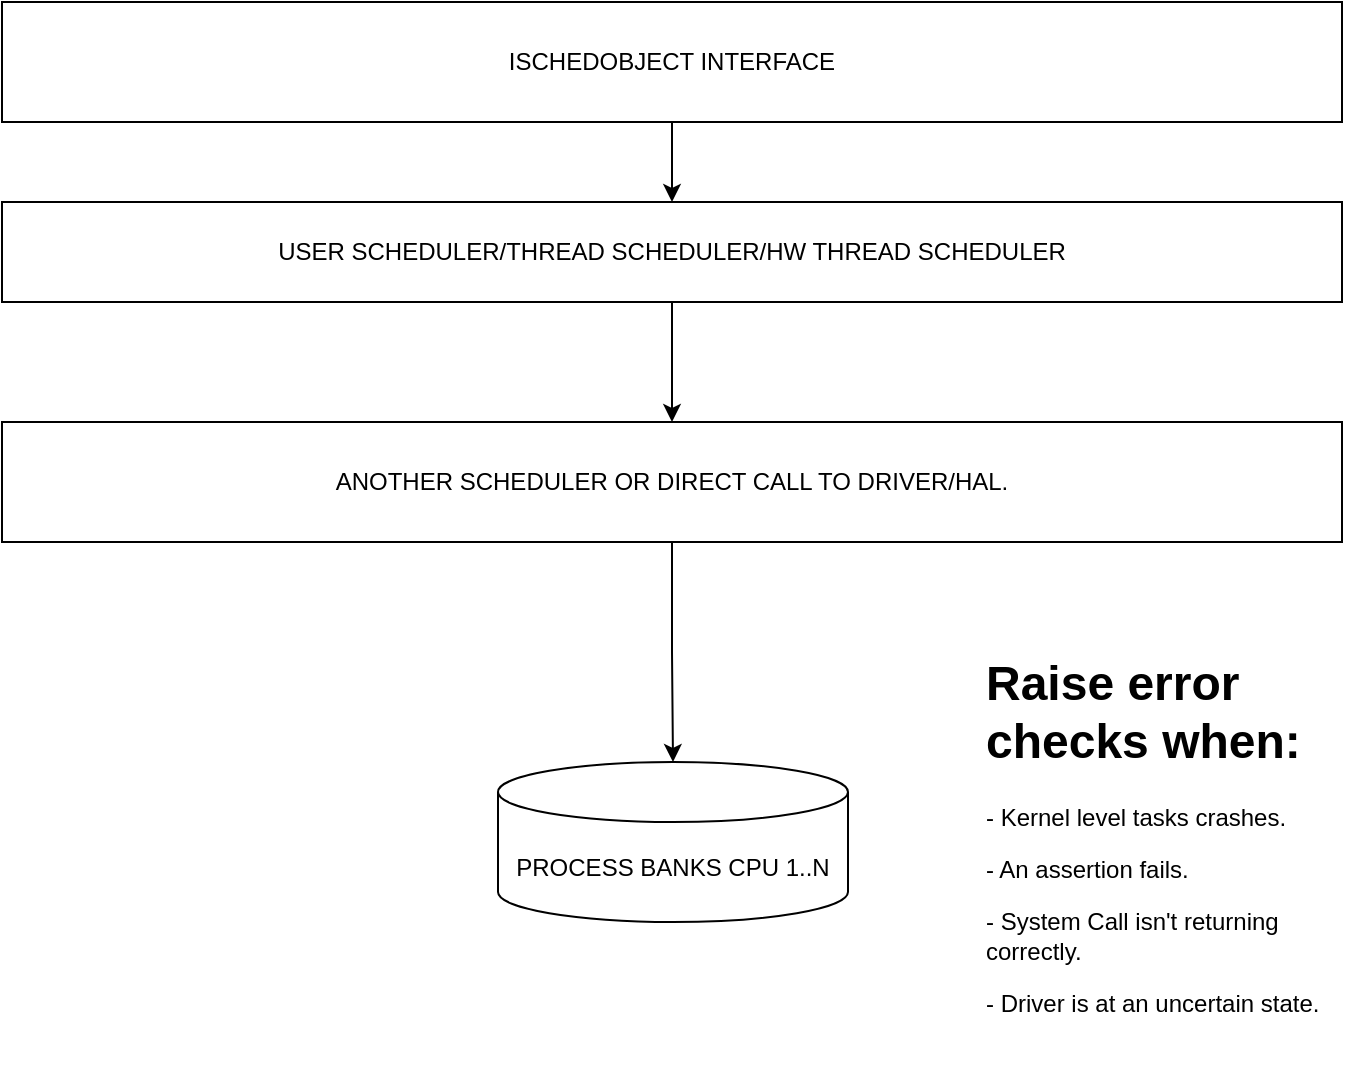 <mxfile version="24.7.14">
  <diagram name="Page-1" id="6QVppPX6dMcFLP7eY7Ap">
    <mxGraphModel dx="1368" dy="717" grid="1" gridSize="10" guides="1" tooltips="1" connect="1" arrows="1" fold="1" page="1" pageScale="1" pageWidth="850" pageHeight="1100" math="0" shadow="0">
      <root>
        <mxCell id="0" />
        <mxCell id="1" parent="0" />
        <mxCell id="V4mTDnC5FWkVb8QuH4lW-3" style="edgeStyle=orthogonalEdgeStyle;rounded=0;orthogonalLoop=1;jettySize=auto;html=1;" edge="1" parent="1" source="V4mTDnC5FWkVb8QuH4lW-1" target="V4mTDnC5FWkVb8QuH4lW-2">
          <mxGeometry relative="1" as="geometry" />
        </mxCell>
        <mxCell id="V4mTDnC5FWkVb8QuH4lW-1" value="ISCHEDOBJECT INTERFACE" style="rounded=0;whiteSpace=wrap;html=1;" vertex="1" parent="1">
          <mxGeometry x="90" y="70" width="670" height="60" as="geometry" />
        </mxCell>
        <mxCell id="V4mTDnC5FWkVb8QuH4lW-11" style="edgeStyle=orthogonalEdgeStyle;rounded=0;orthogonalLoop=1;jettySize=auto;html=1;" edge="1" parent="1" source="V4mTDnC5FWkVb8QuH4lW-2" target="V4mTDnC5FWkVb8QuH4lW-4">
          <mxGeometry relative="1" as="geometry" />
        </mxCell>
        <mxCell id="V4mTDnC5FWkVb8QuH4lW-2" value="USER SCHEDULER/THREAD SCHEDULER/HW THREAD SCHEDULER" style="rounded=0;whiteSpace=wrap;html=1;" vertex="1" parent="1">
          <mxGeometry x="90" y="170" width="670" height="50" as="geometry" />
        </mxCell>
        <mxCell id="V4mTDnC5FWkVb8QuH4lW-4" value="ANOTHER SCHEDULER OR DIRECT CALL TO DRIVER/HAL." style="rounded=0;whiteSpace=wrap;html=1;" vertex="1" parent="1">
          <mxGeometry x="90" y="280" width="670" height="60" as="geometry" />
        </mxCell>
        <mxCell id="V4mTDnC5FWkVb8QuH4lW-12" value="PROCESS BANKS CPU 1..N" style="shape=cylinder3;whiteSpace=wrap;html=1;boundedLbl=1;backgroundOutline=1;size=15;" vertex="1" parent="1">
          <mxGeometry x="338" y="450" width="175" height="80" as="geometry" />
        </mxCell>
        <mxCell id="V4mTDnC5FWkVb8QuH4lW-13" style="edgeStyle=orthogonalEdgeStyle;rounded=0;orthogonalLoop=1;jettySize=auto;html=1;entryX=0.5;entryY=0;entryDx=0;entryDy=0;entryPerimeter=0;" edge="1" parent="1" source="V4mTDnC5FWkVb8QuH4lW-4" target="V4mTDnC5FWkVb8QuH4lW-12">
          <mxGeometry relative="1" as="geometry" />
        </mxCell>
        <mxCell id="V4mTDnC5FWkVb8QuH4lW-15" value="&lt;h1 style=&quot;margin-top: 0px;&quot;&gt;Raise error checks when:&lt;/h1&gt;&lt;p&gt;- Kernel level tasks crashes.&lt;/p&gt;&lt;p&gt;- An assertion fails.&lt;/p&gt;&lt;p&gt;- System Call isn&#39;t returning correctly.&lt;/p&gt;&lt;p&gt;- Driver is at an uncertain state.&lt;/p&gt;" style="text;html=1;whiteSpace=wrap;overflow=hidden;rounded=0;" vertex="1" parent="1">
          <mxGeometry x="580" y="390" width="180" height="210" as="geometry" />
        </mxCell>
      </root>
    </mxGraphModel>
  </diagram>
</mxfile>

